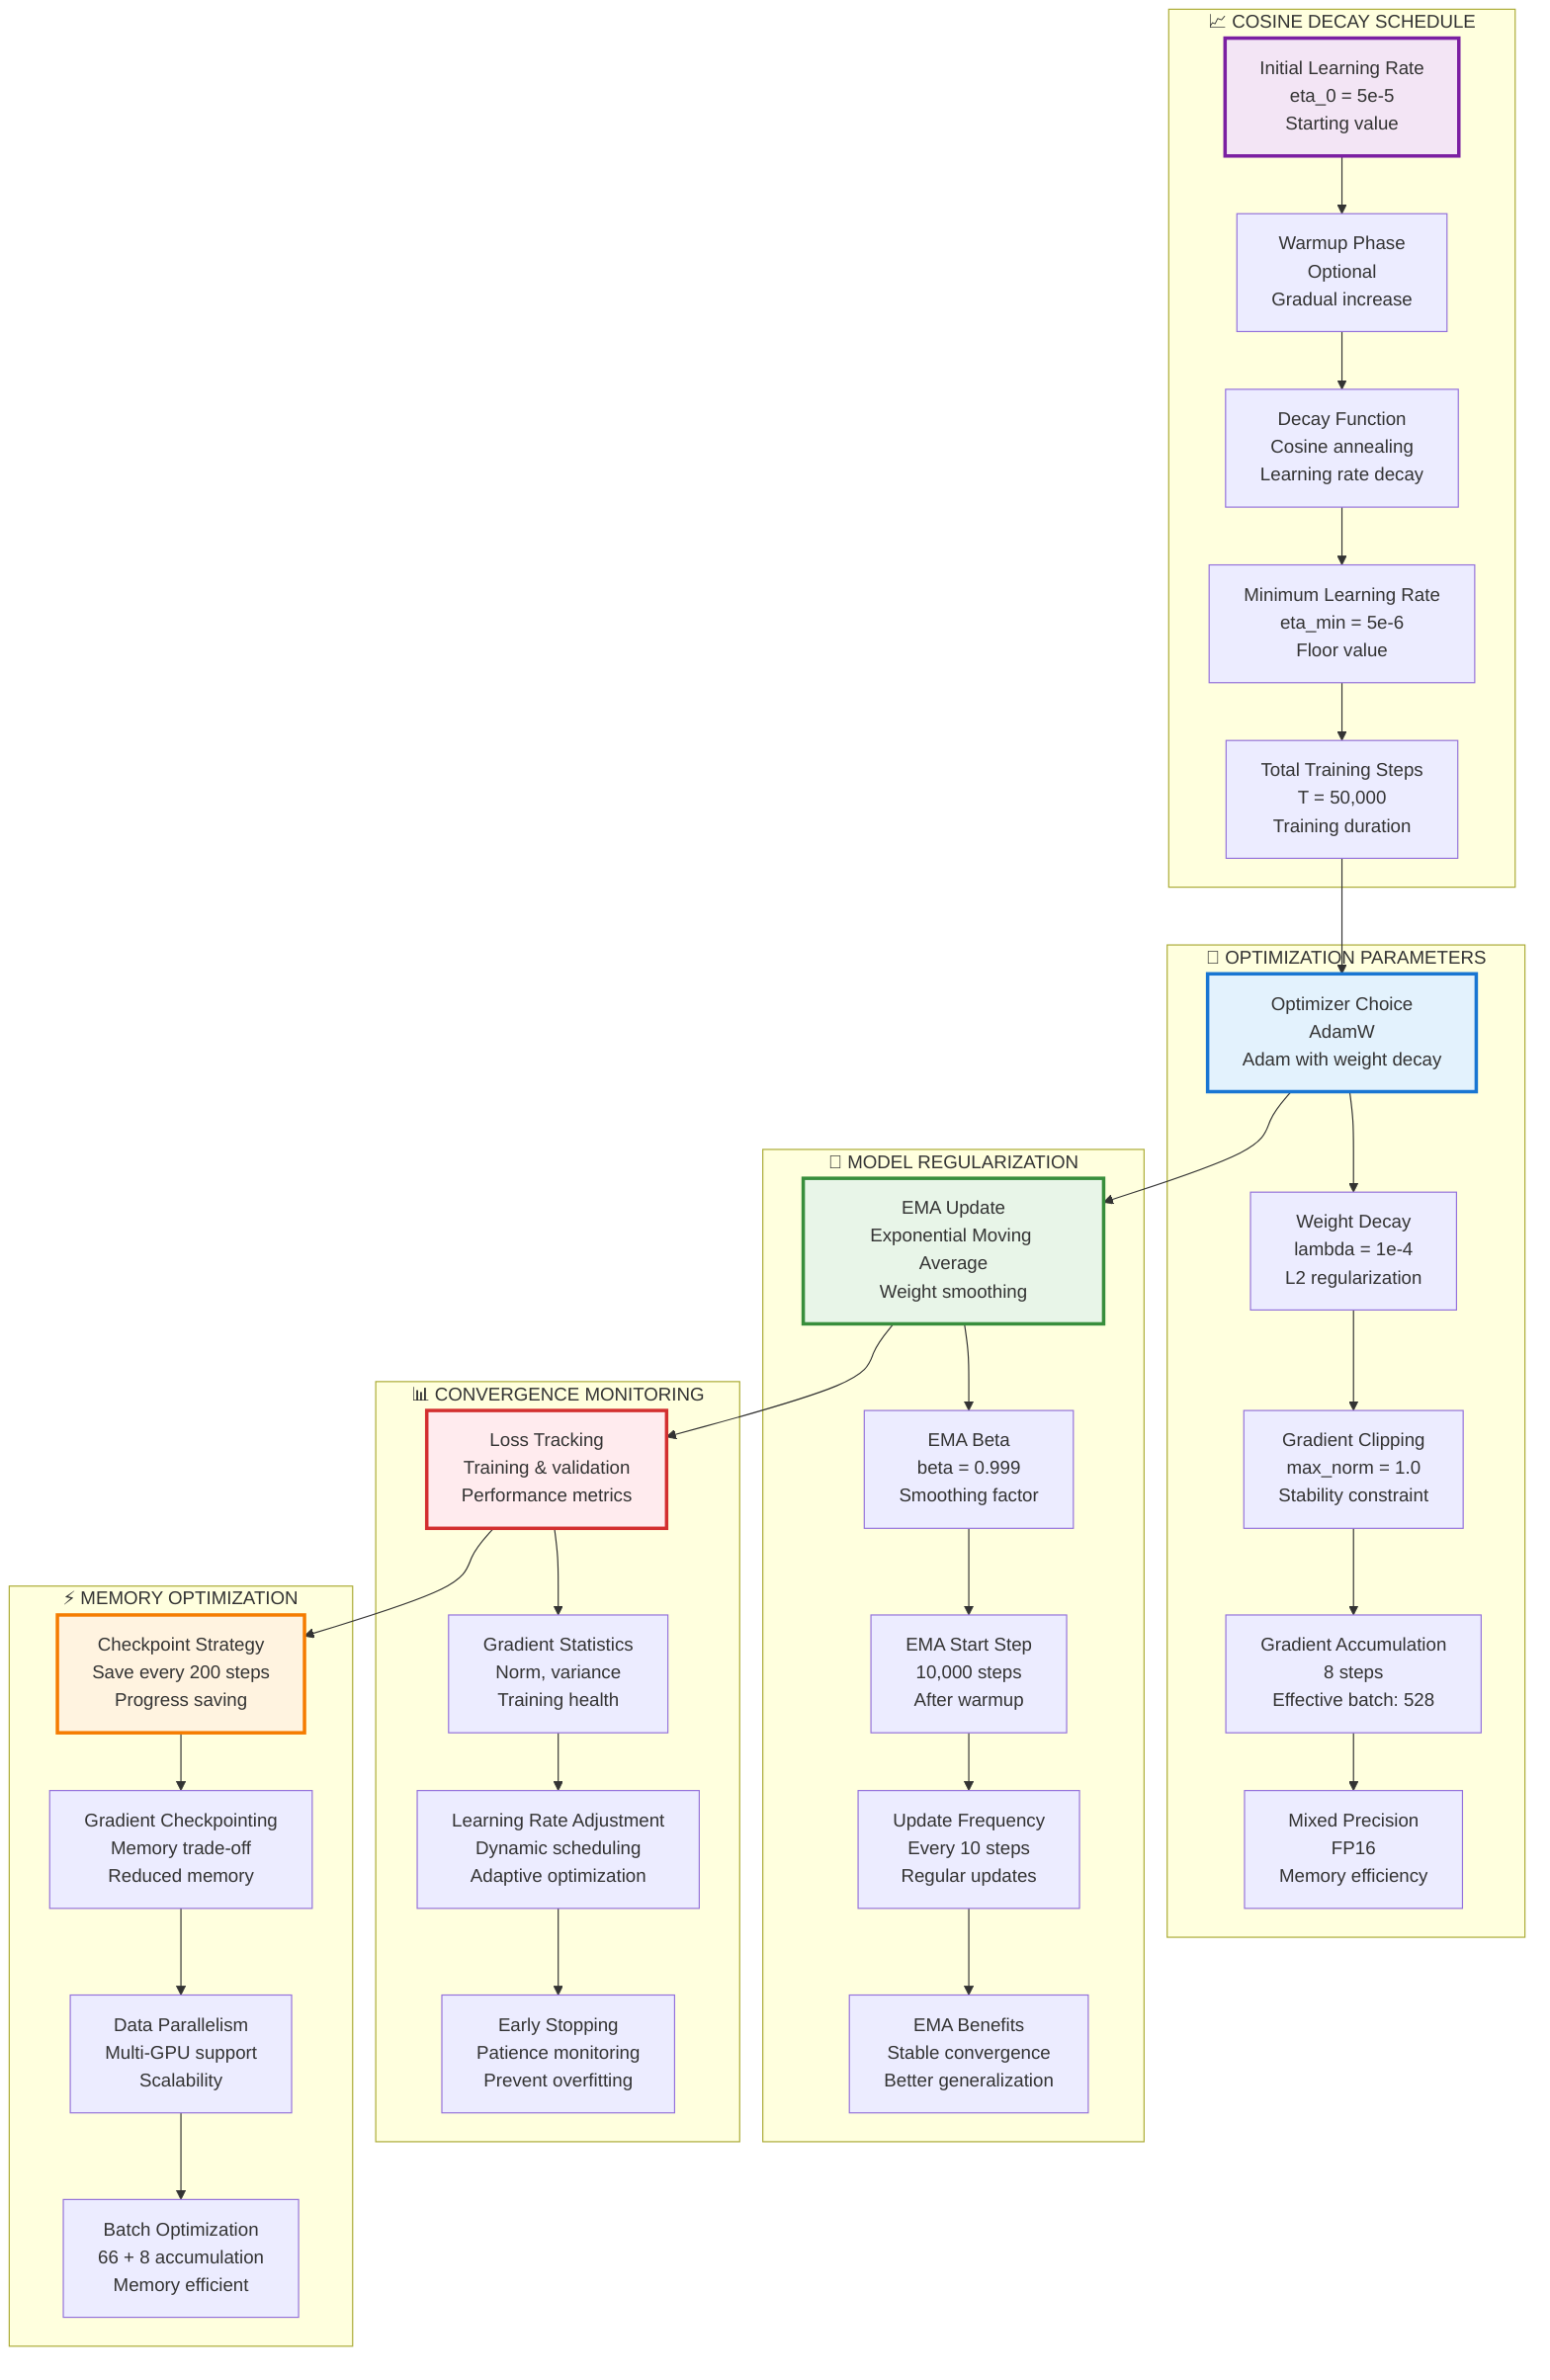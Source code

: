 %% Enhanced Optimization Strategy - Ultra Simple
graph TB
    subgraph "📈 COSINE DECAY SCHEDULE"
        A["Initial Learning Rate<br/>eta_0 = 5e-5<br/>Starting value"] --> B["Warmup Phase<br/>Optional<br/>Gradual increase"]
        B --> C["Decay Function<br/>Cosine annealing<br/>Learning rate decay"]
        C --> D["Minimum Learning Rate<br/>eta_min = 5e-6<br/>Floor value"]
        D --> E["Total Training Steps<br/>T = 50,000<br/>Training duration"]
    end
    
    subgraph "🔧 OPTIMIZATION PARAMETERS"
        F["Optimizer Choice<br/>AdamW<br/>Adam with weight decay"] --> G["Weight Decay<br/>lambda = 1e-4<br/>L2 regularization"]
        G --> H["Gradient Clipping<br/>max_norm = 1.0<br/>Stability constraint"]
        H --> I["Gradient Accumulation<br/>8 steps<br/>Effective batch: 528"]
        I --> J["Mixed Precision<br/>FP16<br/>Memory efficiency"]
    end
    
    subgraph "🎯 MODEL REGULARIZATION"
        K["EMA Update<br/>Exponential Moving Average<br/>Weight smoothing"] --> L["EMA Beta<br/>beta = 0.999<br/>Smoothing factor"]
        L --> M["EMA Start Step<br/>10,000 steps<br/>After warmup"]
        M --> N["Update Frequency<br/>Every 10 steps<br/>Regular updates"]
        N --> O["EMA Benefits<br/>Stable convergence<br/>Better generalization"]
    end
    
    subgraph "📊 CONVERGENCE MONITORING"
        P["Loss Tracking<br/>Training & validation<br/>Performance metrics"] --> Q["Gradient Statistics<br/>Norm, variance<br/>Training health"]
        Q --> R["Learning Rate Adjustment<br/>Dynamic scheduling<br/>Adaptive optimization"]
        R --> S["Early Stopping<br/>Patience monitoring<br/>Prevent overfitting"]
    end
    
    subgraph "⚡ MEMORY OPTIMIZATION"
        T["Checkpoint Strategy<br/>Save every 200 steps<br/>Progress saving"] --> U["Gradient Checkpointing<br/>Memory trade-off<br/>Reduced memory"]
        U --> V["Data Parallelism<br/>Multi-GPU support<br/>Scalability"]
        V --> W["Batch Optimization<br/>66 + 8 accumulation<br/>Memory efficient"]
    end
    
    E --> F
    F --> K
    K --> P
    P --> T
    
    style A fill:#F3E5F5,stroke:#7B1FA2,stroke-width:3px
    style F fill:#E3F2FD,stroke:#1976D2,stroke-width:3px
    style K fill:#E8F5E8,stroke:#388E3C,stroke-width:3px
    style P fill:#FFEBEE,stroke:#D32F2F,stroke-width:3px
    style T fill:#FFF3E0,stroke:#F57C00,stroke-width:3px